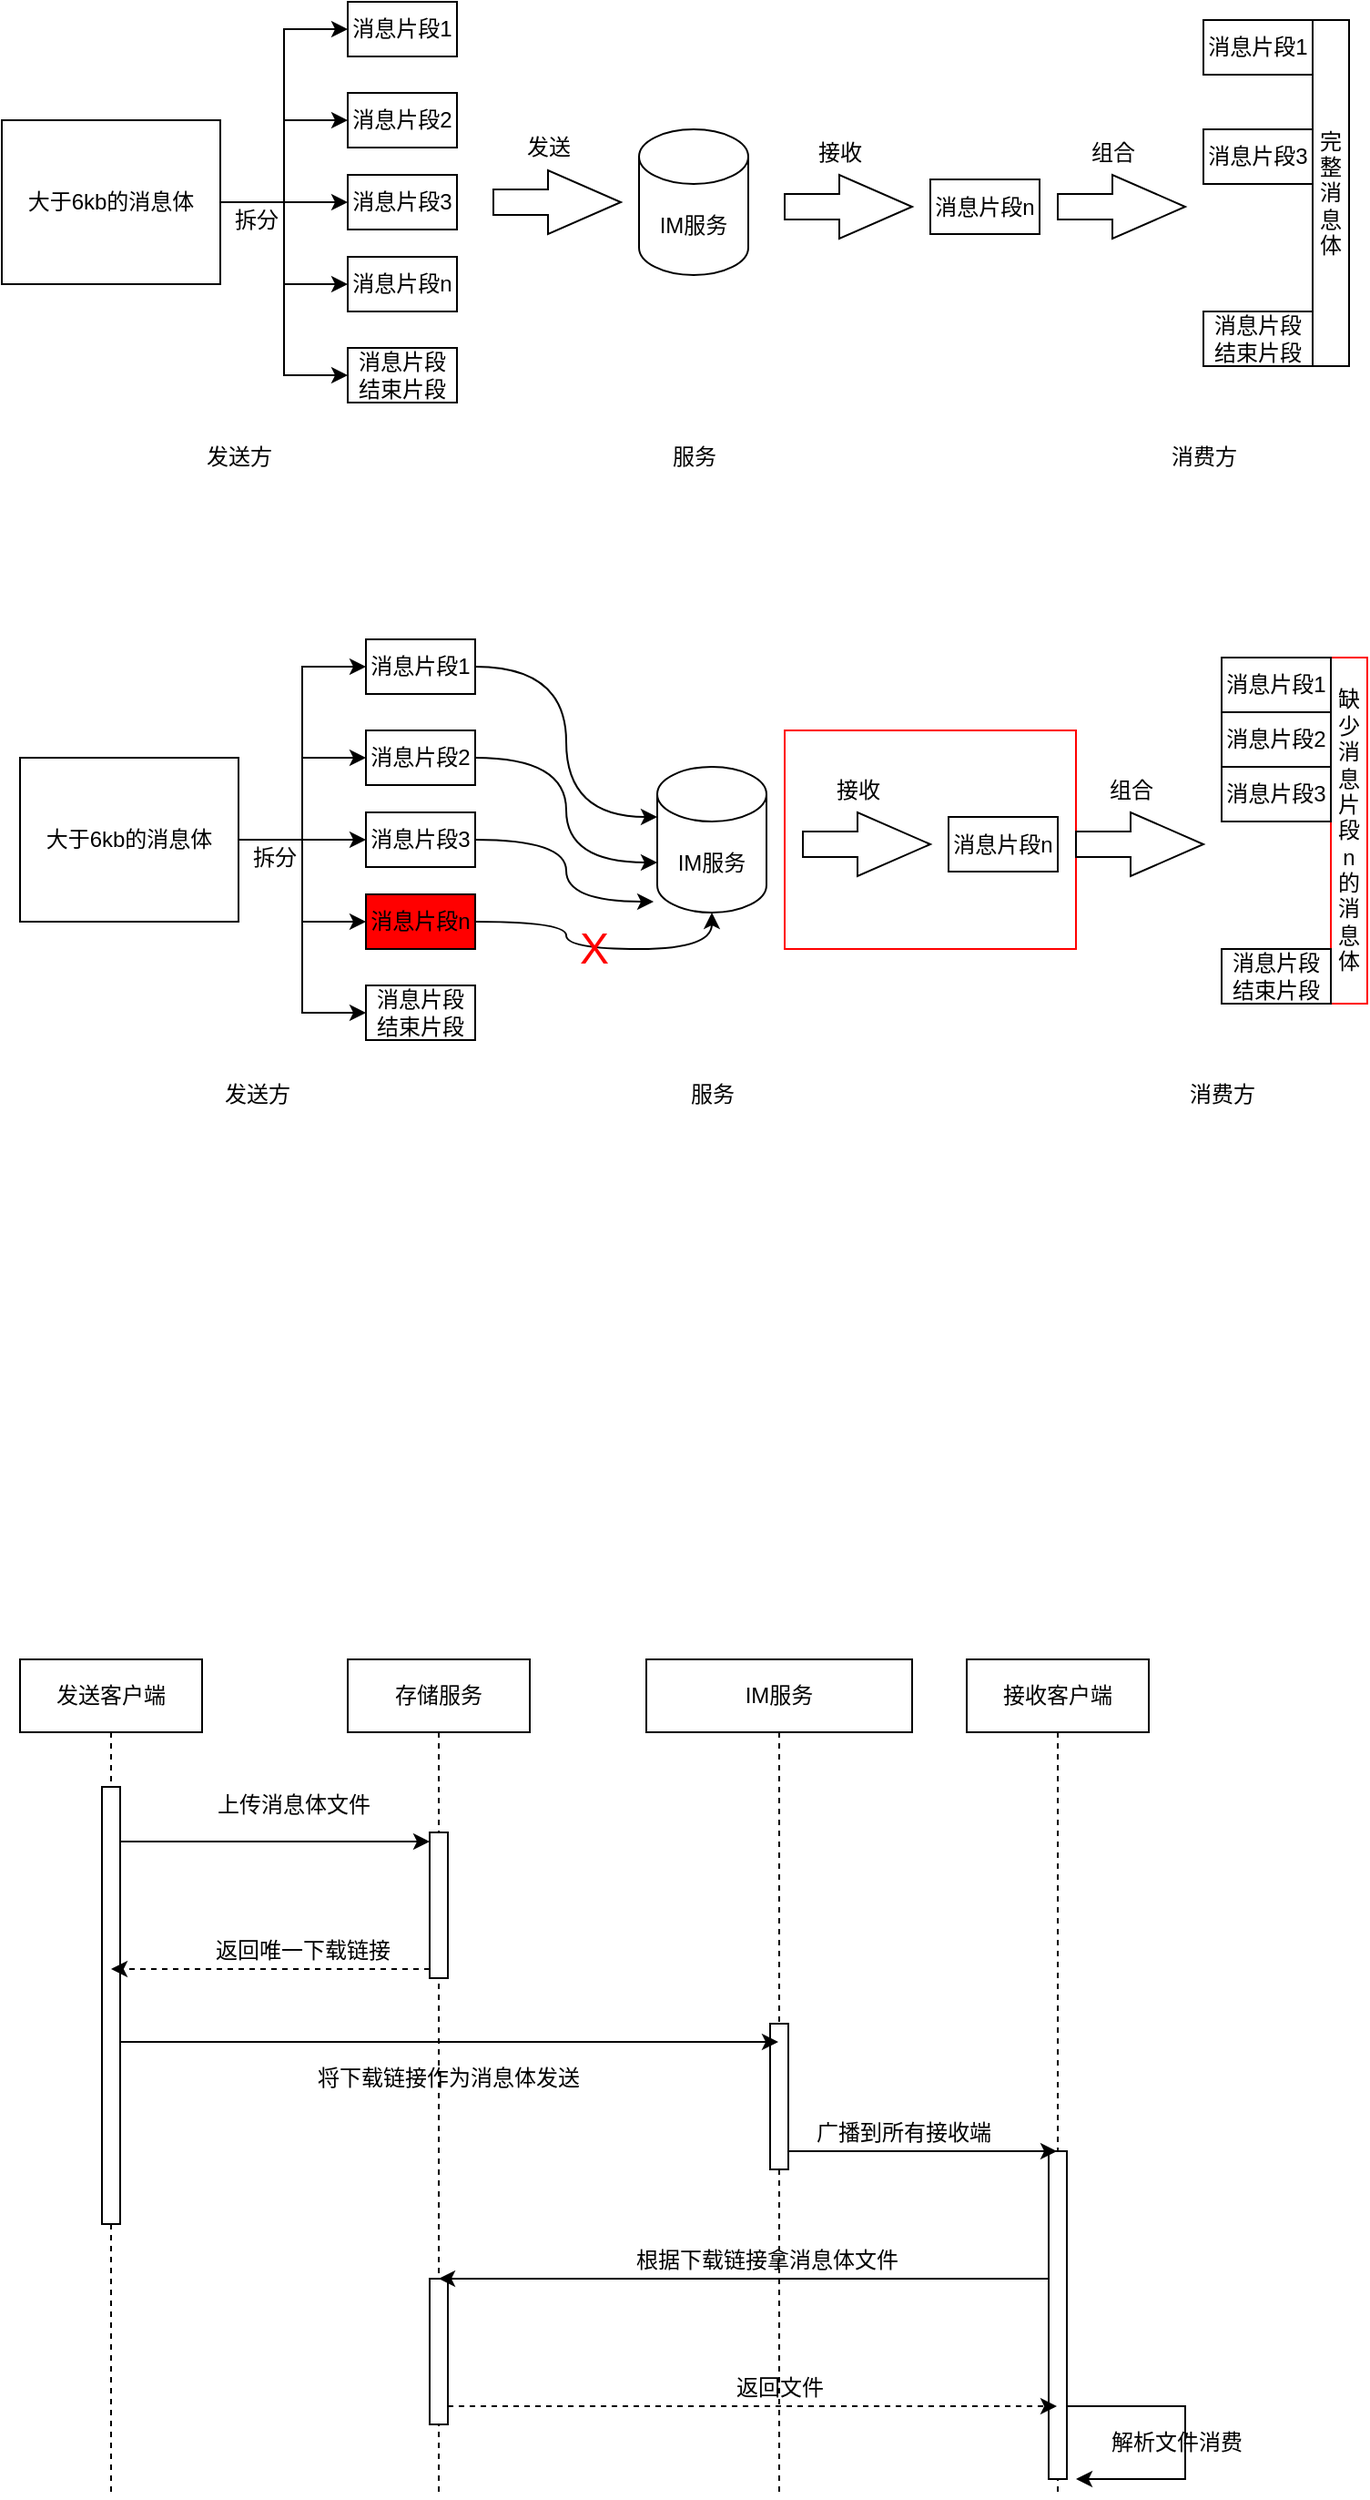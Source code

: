<mxfile version="14.9.0" type="github">
  <diagram id="UZE03G0BqMUAxh_gwTr7" name="Page-1">
    <mxGraphModel dx="1426" dy="826" grid="1" gridSize="10" guides="1" tooltips="1" connect="1" arrows="1" fold="1" page="1" pageScale="1" pageWidth="827" pageHeight="1169" math="0" shadow="0">
      <root>
        <mxCell id="0" />
        <mxCell id="1" parent="0" />
        <mxCell id="NFHJqEvnJZdB59KvZJz6-86" value="" style="rounded=0;whiteSpace=wrap;html=1;strokeColor=#FF0000;" vertex="1" parent="1">
          <mxGeometry x="440" y="690" width="160" height="120" as="geometry" />
        </mxCell>
        <mxCell id="NFHJqEvnJZdB59KvZJz6-7" style="edgeStyle=orthogonalEdgeStyle;rounded=0;orthogonalLoop=1;jettySize=auto;html=1;entryX=0;entryY=0.5;entryDx=0;entryDy=0;" edge="1" parent="1" source="NFHJqEvnJZdB59KvZJz6-1" target="NFHJqEvnJZdB59KvZJz6-2">
          <mxGeometry relative="1" as="geometry" />
        </mxCell>
        <mxCell id="NFHJqEvnJZdB59KvZJz6-8" style="edgeStyle=orthogonalEdgeStyle;rounded=0;orthogonalLoop=1;jettySize=auto;html=1;entryX=0;entryY=0.5;entryDx=0;entryDy=0;" edge="1" parent="1" source="NFHJqEvnJZdB59KvZJz6-1" target="NFHJqEvnJZdB59KvZJz6-3">
          <mxGeometry relative="1" as="geometry" />
        </mxCell>
        <mxCell id="NFHJqEvnJZdB59KvZJz6-9" style="edgeStyle=orthogonalEdgeStyle;rounded=0;orthogonalLoop=1;jettySize=auto;html=1;entryX=0;entryY=0.5;entryDx=0;entryDy=0;" edge="1" parent="1" source="NFHJqEvnJZdB59KvZJz6-1" target="NFHJqEvnJZdB59KvZJz6-4">
          <mxGeometry relative="1" as="geometry" />
        </mxCell>
        <mxCell id="NFHJqEvnJZdB59KvZJz6-10" style="edgeStyle=orthogonalEdgeStyle;rounded=0;orthogonalLoop=1;jettySize=auto;html=1;entryX=0;entryY=0.5;entryDx=0;entryDy=0;" edge="1" parent="1" source="NFHJqEvnJZdB59KvZJz6-1" target="NFHJqEvnJZdB59KvZJz6-5">
          <mxGeometry relative="1" as="geometry" />
        </mxCell>
        <mxCell id="NFHJqEvnJZdB59KvZJz6-11" style="edgeStyle=orthogonalEdgeStyle;rounded=0;orthogonalLoop=1;jettySize=auto;html=1;entryX=0;entryY=0.5;entryDx=0;entryDy=0;" edge="1" parent="1" source="NFHJqEvnJZdB59KvZJz6-1" target="NFHJqEvnJZdB59KvZJz6-6">
          <mxGeometry relative="1" as="geometry" />
        </mxCell>
        <mxCell id="NFHJqEvnJZdB59KvZJz6-1" value="大于6kb的消息体" style="rounded=0;whiteSpace=wrap;html=1;" vertex="1" parent="1">
          <mxGeometry x="10" y="355" width="120" height="90" as="geometry" />
        </mxCell>
        <mxCell id="NFHJqEvnJZdB59KvZJz6-2" value="消息片段1" style="rounded=0;whiteSpace=wrap;html=1;" vertex="1" parent="1">
          <mxGeometry x="200" y="290" width="60" height="30" as="geometry" />
        </mxCell>
        <mxCell id="NFHJqEvnJZdB59KvZJz6-3" value="消息片段2" style="rounded=0;whiteSpace=wrap;html=1;" vertex="1" parent="1">
          <mxGeometry x="200" y="340" width="60" height="30" as="geometry" />
        </mxCell>
        <mxCell id="NFHJqEvnJZdB59KvZJz6-4" value="消息片段3" style="rounded=0;whiteSpace=wrap;html=1;" vertex="1" parent="1">
          <mxGeometry x="200" y="385" width="60" height="30" as="geometry" />
        </mxCell>
        <mxCell id="NFHJqEvnJZdB59KvZJz6-5" value="消息片段n" style="rounded=0;whiteSpace=wrap;html=1;" vertex="1" parent="1">
          <mxGeometry x="200" y="430" width="60" height="30" as="geometry" />
        </mxCell>
        <mxCell id="NFHJqEvnJZdB59KvZJz6-6" value="消息片段&lt;br&gt;结束片段" style="rounded=0;whiteSpace=wrap;html=1;" vertex="1" parent="1">
          <mxGeometry x="200" y="480" width="60" height="30" as="geometry" />
        </mxCell>
        <mxCell id="NFHJqEvnJZdB59KvZJz6-12" value="拆分" style="text;html=1;strokeColor=none;fillColor=none;align=center;verticalAlign=middle;whiteSpace=wrap;rounded=0;" vertex="1" parent="1">
          <mxGeometry x="130" y="400" width="40" height="20" as="geometry" />
        </mxCell>
        <mxCell id="NFHJqEvnJZdB59KvZJz6-16" value="IM服务" style="shape=cylinder3;whiteSpace=wrap;html=1;boundedLbl=1;backgroundOutline=1;size=15;" vertex="1" parent="1">
          <mxGeometry x="360" y="360" width="60" height="80" as="geometry" />
        </mxCell>
        <mxCell id="NFHJqEvnJZdB59KvZJz6-18" value="" style="html=1;shadow=0;dashed=0;align=center;verticalAlign=middle;shape=mxgraph.arrows2.arrow;dy=0.6;dx=40;notch=0;" vertex="1" parent="1">
          <mxGeometry x="280" y="382.5" width="70" height="35" as="geometry" />
        </mxCell>
        <mxCell id="NFHJqEvnJZdB59KvZJz6-19" value="发送" style="text;html=1;align=center;verticalAlign=middle;resizable=0;points=[];autosize=1;strokeColor=none;" vertex="1" parent="1">
          <mxGeometry x="290" y="360" width="40" height="20" as="geometry" />
        </mxCell>
        <mxCell id="NFHJqEvnJZdB59KvZJz6-23" value="" style="html=1;shadow=0;dashed=0;align=center;verticalAlign=middle;shape=mxgraph.arrows2.arrow;dy=0.6;dx=40;notch=0;" vertex="1" parent="1">
          <mxGeometry x="440" y="385" width="70" height="35" as="geometry" />
        </mxCell>
        <mxCell id="NFHJqEvnJZdB59KvZJz6-24" value="接收" style="text;html=1;align=center;verticalAlign=middle;resizable=0;points=[];autosize=1;strokeColor=none;" vertex="1" parent="1">
          <mxGeometry x="450" y="362.5" width="40" height="20" as="geometry" />
        </mxCell>
        <mxCell id="NFHJqEvnJZdB59KvZJz6-37" value="完整消息体" style="rounded=0;whiteSpace=wrap;html=1;" vertex="1" parent="1">
          <mxGeometry x="730" y="300" width="20" height="190" as="geometry" />
        </mxCell>
        <mxCell id="NFHJqEvnJZdB59KvZJz6-38" value="消息片段1" style="rounded=0;whiteSpace=wrap;html=1;" vertex="1" parent="1">
          <mxGeometry x="670" y="300" width="60" height="30" as="geometry" />
        </mxCell>
        <mxCell id="NFHJqEvnJZdB59KvZJz6-39" value="消息片段3" style="rounded=0;whiteSpace=wrap;html=1;" vertex="1" parent="1">
          <mxGeometry x="670" y="360" width="60" height="30" as="geometry" />
        </mxCell>
        <mxCell id="NFHJqEvnJZdB59KvZJz6-41" value="消息片段&lt;br&gt;结束片段" style="rounded=0;whiteSpace=wrap;html=1;" vertex="1" parent="1">
          <mxGeometry x="670" y="460" width="60" height="30" as="geometry" />
        </mxCell>
        <mxCell id="NFHJqEvnJZdB59KvZJz6-42" value="消息片段n" style="rounded=0;whiteSpace=wrap;html=1;" vertex="1" parent="1">
          <mxGeometry x="520" y="387.5" width="60" height="30" as="geometry" />
        </mxCell>
        <mxCell id="NFHJqEvnJZdB59KvZJz6-45" value="发送方" style="text;html=1;align=center;verticalAlign=middle;resizable=0;points=[];autosize=1;strokeColor=none;" vertex="1" parent="1">
          <mxGeometry x="115" y="530" width="50" height="20" as="geometry" />
        </mxCell>
        <mxCell id="NFHJqEvnJZdB59KvZJz6-46" value="消费方" style="text;html=1;align=center;verticalAlign=middle;resizable=0;points=[];autosize=1;strokeColor=none;" vertex="1" parent="1">
          <mxGeometry x="645" y="530" width="50" height="20" as="geometry" />
        </mxCell>
        <mxCell id="NFHJqEvnJZdB59KvZJz6-47" value="服务" style="text;html=1;align=center;verticalAlign=middle;resizable=0;points=[];autosize=1;strokeColor=none;" vertex="1" parent="1">
          <mxGeometry x="370" y="530" width="40" height="20" as="geometry" />
        </mxCell>
        <mxCell id="NFHJqEvnJZdB59KvZJz6-48" value="" style="html=1;shadow=0;dashed=0;align=center;verticalAlign=middle;shape=mxgraph.arrows2.arrow;dy=0.6;dx=40;notch=0;" vertex="1" parent="1">
          <mxGeometry x="590" y="385" width="70" height="35" as="geometry" />
        </mxCell>
        <mxCell id="NFHJqEvnJZdB59KvZJz6-49" value="组合" style="text;html=1;align=center;verticalAlign=middle;resizable=0;points=[];autosize=1;strokeColor=none;" vertex="1" parent="1">
          <mxGeometry x="600" y="362.5" width="40" height="20" as="geometry" />
        </mxCell>
        <mxCell id="NFHJqEvnJZdB59KvZJz6-50" style="edgeStyle=orthogonalEdgeStyle;rounded=0;orthogonalLoop=1;jettySize=auto;html=1;entryX=0;entryY=0.5;entryDx=0;entryDy=0;" edge="1" parent="1" source="NFHJqEvnJZdB59KvZJz6-55" target="NFHJqEvnJZdB59KvZJz6-56">
          <mxGeometry relative="1" as="geometry" />
        </mxCell>
        <mxCell id="NFHJqEvnJZdB59KvZJz6-51" style="edgeStyle=orthogonalEdgeStyle;rounded=0;orthogonalLoop=1;jettySize=auto;html=1;entryX=0;entryY=0.5;entryDx=0;entryDy=0;" edge="1" parent="1" source="NFHJqEvnJZdB59KvZJz6-55" target="NFHJqEvnJZdB59KvZJz6-57">
          <mxGeometry relative="1" as="geometry" />
        </mxCell>
        <mxCell id="NFHJqEvnJZdB59KvZJz6-52" style="edgeStyle=orthogonalEdgeStyle;rounded=0;orthogonalLoop=1;jettySize=auto;html=1;entryX=0;entryY=0.5;entryDx=0;entryDy=0;" edge="1" parent="1" source="NFHJqEvnJZdB59KvZJz6-55" target="NFHJqEvnJZdB59KvZJz6-58">
          <mxGeometry relative="1" as="geometry" />
        </mxCell>
        <mxCell id="NFHJqEvnJZdB59KvZJz6-53" style="edgeStyle=orthogonalEdgeStyle;rounded=0;orthogonalLoop=1;jettySize=auto;html=1;entryX=0;entryY=0.5;entryDx=0;entryDy=0;" edge="1" parent="1" source="NFHJqEvnJZdB59KvZJz6-55" target="NFHJqEvnJZdB59KvZJz6-59">
          <mxGeometry relative="1" as="geometry" />
        </mxCell>
        <mxCell id="NFHJqEvnJZdB59KvZJz6-54" style="edgeStyle=orthogonalEdgeStyle;rounded=0;orthogonalLoop=1;jettySize=auto;html=1;entryX=0;entryY=0.5;entryDx=0;entryDy=0;" edge="1" parent="1" source="NFHJqEvnJZdB59KvZJz6-55" target="NFHJqEvnJZdB59KvZJz6-60">
          <mxGeometry relative="1" as="geometry" />
        </mxCell>
        <mxCell id="NFHJqEvnJZdB59KvZJz6-55" value="大于6kb的消息体" style="rounded=0;whiteSpace=wrap;html=1;" vertex="1" parent="1">
          <mxGeometry x="20" y="705" width="120" height="90" as="geometry" />
        </mxCell>
        <mxCell id="NFHJqEvnJZdB59KvZJz6-78" style="edgeStyle=orthogonalEdgeStyle;rounded=0;orthogonalLoop=1;jettySize=auto;html=1;exitX=1;exitY=0.5;exitDx=0;exitDy=0;entryX=0;entryY=0;entryDx=0;entryDy=27.5;entryPerimeter=0;curved=1;" edge="1" parent="1" source="NFHJqEvnJZdB59KvZJz6-56" target="NFHJqEvnJZdB59KvZJz6-62">
          <mxGeometry relative="1" as="geometry" />
        </mxCell>
        <mxCell id="NFHJqEvnJZdB59KvZJz6-56" value="消息片段1" style="rounded=0;whiteSpace=wrap;html=1;" vertex="1" parent="1">
          <mxGeometry x="210" y="640" width="60" height="30" as="geometry" />
        </mxCell>
        <mxCell id="NFHJqEvnJZdB59KvZJz6-79" style="edgeStyle=orthogonalEdgeStyle;curved=1;rounded=0;orthogonalLoop=1;jettySize=auto;html=1;entryX=0;entryY=0;entryDx=0;entryDy=52.5;entryPerimeter=0;" edge="1" parent="1" source="NFHJqEvnJZdB59KvZJz6-57" target="NFHJqEvnJZdB59KvZJz6-62">
          <mxGeometry relative="1" as="geometry" />
        </mxCell>
        <mxCell id="NFHJqEvnJZdB59KvZJz6-57" value="消息片段2" style="rounded=0;whiteSpace=wrap;html=1;" vertex="1" parent="1">
          <mxGeometry x="210" y="690" width="60" height="30" as="geometry" />
        </mxCell>
        <mxCell id="NFHJqEvnJZdB59KvZJz6-80" style="edgeStyle=orthogonalEdgeStyle;curved=1;rounded=0;orthogonalLoop=1;jettySize=auto;html=1;entryX=-0.033;entryY=0.925;entryDx=0;entryDy=0;entryPerimeter=0;" edge="1" parent="1" source="NFHJqEvnJZdB59KvZJz6-58" target="NFHJqEvnJZdB59KvZJz6-62">
          <mxGeometry relative="1" as="geometry" />
        </mxCell>
        <mxCell id="NFHJqEvnJZdB59KvZJz6-58" value="消息片段3" style="rounded=0;whiteSpace=wrap;html=1;" vertex="1" parent="1">
          <mxGeometry x="210" y="735" width="60" height="30" as="geometry" />
        </mxCell>
        <mxCell id="NFHJqEvnJZdB59KvZJz6-81" style="edgeStyle=orthogonalEdgeStyle;curved=1;rounded=0;orthogonalLoop=1;jettySize=auto;html=1;entryX=0.5;entryY=1;entryDx=0;entryDy=0;entryPerimeter=0;fillColor=#FF0000;" edge="1" parent="1" source="NFHJqEvnJZdB59KvZJz6-59" target="NFHJqEvnJZdB59KvZJz6-62">
          <mxGeometry relative="1" as="geometry" />
        </mxCell>
        <mxCell id="NFHJqEvnJZdB59KvZJz6-59" value="消息片段n" style="rounded=0;whiteSpace=wrap;html=1;fillColor=#FF0000;" vertex="1" parent="1">
          <mxGeometry x="210" y="780" width="60" height="30" as="geometry" />
        </mxCell>
        <mxCell id="NFHJqEvnJZdB59KvZJz6-60" value="消息片段&lt;br&gt;结束片段" style="rounded=0;whiteSpace=wrap;html=1;" vertex="1" parent="1">
          <mxGeometry x="210" y="830" width="60" height="30" as="geometry" />
        </mxCell>
        <mxCell id="NFHJqEvnJZdB59KvZJz6-61" value="拆分" style="text;html=1;strokeColor=none;fillColor=none;align=center;verticalAlign=middle;whiteSpace=wrap;rounded=0;" vertex="1" parent="1">
          <mxGeometry x="140" y="750" width="40" height="20" as="geometry" />
        </mxCell>
        <mxCell id="NFHJqEvnJZdB59KvZJz6-62" value="IM服务" style="shape=cylinder3;whiteSpace=wrap;html=1;boundedLbl=1;backgroundOutline=1;size=15;" vertex="1" parent="1">
          <mxGeometry x="370" y="710" width="60" height="80" as="geometry" />
        </mxCell>
        <mxCell id="NFHJqEvnJZdB59KvZJz6-65" value="" style="html=1;shadow=0;dashed=0;align=center;verticalAlign=middle;shape=mxgraph.arrows2.arrow;dy=0.6;dx=40;notch=0;" vertex="1" parent="1">
          <mxGeometry x="450" y="735" width="70" height="35" as="geometry" />
        </mxCell>
        <mxCell id="NFHJqEvnJZdB59KvZJz6-66" value="接收" style="text;html=1;align=center;verticalAlign=middle;resizable=0;points=[];autosize=1;strokeColor=none;" vertex="1" parent="1">
          <mxGeometry x="460" y="712.5" width="40" height="20" as="geometry" />
        </mxCell>
        <mxCell id="NFHJqEvnJZdB59KvZJz6-67" value="缺少消息片段n的消息体" style="rounded=0;whiteSpace=wrap;html=1;strokeColor=#FF0000;" vertex="1" parent="1">
          <mxGeometry x="740" y="650" width="20" height="190" as="geometry" />
        </mxCell>
        <mxCell id="NFHJqEvnJZdB59KvZJz6-68" value="消息片段1" style="rounded=0;whiteSpace=wrap;html=1;" vertex="1" parent="1">
          <mxGeometry x="680" y="650" width="60" height="30" as="geometry" />
        </mxCell>
        <mxCell id="NFHJqEvnJZdB59KvZJz6-69" value="消息片段3" style="rounded=0;whiteSpace=wrap;html=1;" vertex="1" parent="1">
          <mxGeometry x="680" y="710" width="60" height="30" as="geometry" />
        </mxCell>
        <mxCell id="NFHJqEvnJZdB59KvZJz6-70" value="消息片段&lt;br&gt;结束片段" style="rounded=0;whiteSpace=wrap;html=1;" vertex="1" parent="1">
          <mxGeometry x="680" y="810" width="60" height="30" as="geometry" />
        </mxCell>
        <mxCell id="NFHJqEvnJZdB59KvZJz6-71" value="消息片段n" style="rounded=0;whiteSpace=wrap;html=1;" vertex="1" parent="1">
          <mxGeometry x="530" y="737.5" width="60" height="30" as="geometry" />
        </mxCell>
        <mxCell id="NFHJqEvnJZdB59KvZJz6-72" value="发送方" style="text;html=1;align=center;verticalAlign=middle;resizable=0;points=[];autosize=1;strokeColor=none;" vertex="1" parent="1">
          <mxGeometry x="125" y="880" width="50" height="20" as="geometry" />
        </mxCell>
        <mxCell id="NFHJqEvnJZdB59KvZJz6-73" value="消费方" style="text;html=1;align=center;verticalAlign=middle;resizable=0;points=[];autosize=1;strokeColor=none;" vertex="1" parent="1">
          <mxGeometry x="655" y="880" width="50" height="20" as="geometry" />
        </mxCell>
        <mxCell id="NFHJqEvnJZdB59KvZJz6-74" value="服务" style="text;html=1;align=center;verticalAlign=middle;resizable=0;points=[];autosize=1;strokeColor=none;" vertex="1" parent="1">
          <mxGeometry x="380" y="880" width="40" height="20" as="geometry" />
        </mxCell>
        <mxCell id="NFHJqEvnJZdB59KvZJz6-75" value="" style="html=1;shadow=0;dashed=0;align=center;verticalAlign=middle;shape=mxgraph.arrows2.arrow;dy=0.6;dx=40;notch=0;" vertex="1" parent="1">
          <mxGeometry x="600" y="735" width="70" height="35" as="geometry" />
        </mxCell>
        <mxCell id="NFHJqEvnJZdB59KvZJz6-76" value="组合" style="text;html=1;align=center;verticalAlign=middle;resizable=0;points=[];autosize=1;strokeColor=none;" vertex="1" parent="1">
          <mxGeometry x="610" y="712.5" width="40" height="20" as="geometry" />
        </mxCell>
        <mxCell id="NFHJqEvnJZdB59KvZJz6-82" value="&lt;font style=&quot;font-size: 24px&quot; color=&quot;#ff0000&quot;&gt;X&lt;/font&gt;" style="text;html=1;align=center;verticalAlign=middle;resizable=0;points=[];autosize=1;strokeColor=none;" vertex="1" parent="1">
          <mxGeometry x="320" y="800" width="30" height="20" as="geometry" />
        </mxCell>
        <mxCell id="NFHJqEvnJZdB59KvZJz6-83" value="消息片段2" style="rounded=0;whiteSpace=wrap;html=1;" vertex="1" parent="1">
          <mxGeometry x="680" y="680" width="60" height="30" as="geometry" />
        </mxCell>
        <mxCell id="NFHJqEvnJZdB59KvZJz6-90" value="发送客户端" style="shape=umlLifeline;perimeter=lifelinePerimeter;whiteSpace=wrap;html=1;container=1;collapsible=0;recursiveResize=0;outlineConnect=0;strokeColor=#000000;fillColor=#FFFFFF;" vertex="1" parent="1">
          <mxGeometry x="20" y="1200" width="100" height="460" as="geometry" />
        </mxCell>
        <mxCell id="NFHJqEvnJZdB59KvZJz6-96" value="" style="html=1;points=[];perimeter=orthogonalPerimeter;strokeColor=#000000;fillColor=#FFFFFF;" vertex="1" parent="NFHJqEvnJZdB59KvZJz6-90">
          <mxGeometry x="45" y="70" width="10" height="240" as="geometry" />
        </mxCell>
        <mxCell id="NFHJqEvnJZdB59KvZJz6-93" value="存储服务" style="shape=umlLifeline;perimeter=lifelinePerimeter;whiteSpace=wrap;html=1;container=1;collapsible=0;recursiveResize=0;outlineConnect=0;strokeColor=#000000;fillColor=#FFFFFF;" vertex="1" parent="1">
          <mxGeometry x="200" y="1200" width="100" height="460" as="geometry" />
        </mxCell>
        <mxCell id="NFHJqEvnJZdB59KvZJz6-97" value="" style="html=1;points=[];perimeter=orthogonalPerimeter;strokeColor=#000000;fillColor=#FFFFFF;" vertex="1" parent="NFHJqEvnJZdB59KvZJz6-93">
          <mxGeometry x="45" y="95" width="10" height="80" as="geometry" />
        </mxCell>
        <mxCell id="NFHJqEvnJZdB59KvZJz6-109" value="" style="html=1;points=[];perimeter=orthogonalPerimeter;strokeColor=#000000;fillColor=#FFFFFF;" vertex="1" parent="NFHJqEvnJZdB59KvZJz6-93">
          <mxGeometry x="45" y="340" width="10" height="80" as="geometry" />
        </mxCell>
        <mxCell id="NFHJqEvnJZdB59KvZJz6-94" value="IM服务" style="shape=umlLifeline;perimeter=lifelinePerimeter;whiteSpace=wrap;html=1;container=1;collapsible=0;recursiveResize=0;outlineConnect=0;strokeColor=#000000;fillColor=#FFFFFF;" vertex="1" parent="1">
          <mxGeometry x="364" y="1200" width="146" height="460" as="geometry" />
        </mxCell>
        <mxCell id="NFHJqEvnJZdB59KvZJz6-103" value="" style="html=1;points=[];perimeter=orthogonalPerimeter;strokeColor=#000000;fillColor=#FFFFFF;" vertex="1" parent="NFHJqEvnJZdB59KvZJz6-94">
          <mxGeometry x="68" y="200" width="10" height="80" as="geometry" />
        </mxCell>
        <mxCell id="NFHJqEvnJZdB59KvZJz6-111" value="根据下载链接拿消息体文件" style="text;html=1;align=center;verticalAlign=middle;resizable=0;points=[];autosize=1;strokeColor=none;" vertex="1" parent="NFHJqEvnJZdB59KvZJz6-94">
          <mxGeometry x="-14" y="320" width="160" height="20" as="geometry" />
        </mxCell>
        <mxCell id="NFHJqEvnJZdB59KvZJz6-95" value="接收客户端" style="shape=umlLifeline;perimeter=lifelinePerimeter;whiteSpace=wrap;html=1;container=1;collapsible=0;recursiveResize=0;outlineConnect=0;strokeColor=#000000;fillColor=#FFFFFF;" vertex="1" parent="1">
          <mxGeometry x="540" y="1200" width="100" height="460" as="geometry" />
        </mxCell>
        <mxCell id="NFHJqEvnJZdB59KvZJz6-99" style="edgeStyle=none;rounded=0;orthogonalLoop=1;jettySize=auto;html=1;fillColor=#FF0000;" edge="1" parent="1" source="NFHJqEvnJZdB59KvZJz6-96" target="NFHJqEvnJZdB59KvZJz6-97">
          <mxGeometry relative="1" as="geometry">
            <Array as="points">
              <mxPoint x="200" y="1300" />
            </Array>
          </mxGeometry>
        </mxCell>
        <mxCell id="NFHJqEvnJZdB59KvZJz6-100" value="上传消息体文件" style="text;html=1;align=center;verticalAlign=middle;resizable=0;points=[];autosize=1;strokeColor=none;" vertex="1" parent="1">
          <mxGeometry x="120" y="1270" width="100" height="20" as="geometry" />
        </mxCell>
        <mxCell id="NFHJqEvnJZdB59KvZJz6-101" style="edgeStyle=none;rounded=0;orthogonalLoop=1;jettySize=auto;html=1;fillColor=#FF0000;dashed=1;" edge="1" parent="1" source="NFHJqEvnJZdB59KvZJz6-97" target="NFHJqEvnJZdB59KvZJz6-90">
          <mxGeometry relative="1" as="geometry">
            <Array as="points">
              <mxPoint x="200" y="1370" />
            </Array>
          </mxGeometry>
        </mxCell>
        <mxCell id="NFHJqEvnJZdB59KvZJz6-102" value="返回唯一下载链接" style="text;html=1;align=center;verticalAlign=middle;resizable=0;points=[];autosize=1;strokeColor=none;" vertex="1" parent="1">
          <mxGeometry x="120" y="1350" width="110" height="20" as="geometry" />
        </mxCell>
        <mxCell id="NFHJqEvnJZdB59KvZJz6-104" style="rounded=0;orthogonalLoop=1;jettySize=auto;html=1;fillColor=#FF0000;" edge="1" parent="1" source="NFHJqEvnJZdB59KvZJz6-96" target="NFHJqEvnJZdB59KvZJz6-94">
          <mxGeometry relative="1" as="geometry">
            <Array as="points">
              <mxPoint x="400" y="1410" />
            </Array>
          </mxGeometry>
        </mxCell>
        <mxCell id="NFHJqEvnJZdB59KvZJz6-105" value="将下载链接作为消息体发送" style="text;html=1;align=center;verticalAlign=middle;resizable=0;points=[];autosize=1;strokeColor=none;" vertex="1" parent="1">
          <mxGeometry x="175" y="1420" width="160" height="20" as="geometry" />
        </mxCell>
        <mxCell id="NFHJqEvnJZdB59KvZJz6-110" style="edgeStyle=none;rounded=0;orthogonalLoop=1;jettySize=auto;html=1;fillColor=#FF0000;" edge="1" parent="1" source="NFHJqEvnJZdB59KvZJz6-106" target="NFHJqEvnJZdB59KvZJz6-93">
          <mxGeometry relative="1" as="geometry">
            <Array as="points">
              <mxPoint x="470" y="1540" />
            </Array>
          </mxGeometry>
        </mxCell>
        <mxCell id="NFHJqEvnJZdB59KvZJz6-112" style="edgeStyle=none;rounded=0;orthogonalLoop=1;jettySize=auto;html=1;fillColor=#FF0000;" edge="1" parent="1" source="NFHJqEvnJZdB59KvZJz6-106" target="NFHJqEvnJZdB59KvZJz6-95">
          <mxGeometry relative="1" as="geometry" />
        </mxCell>
        <mxCell id="NFHJqEvnJZdB59KvZJz6-117" style="edgeStyle=orthogonalEdgeStyle;rounded=0;orthogonalLoop=1;jettySize=auto;html=1;fillColor=#FF0000;" edge="1" parent="1" source="NFHJqEvnJZdB59KvZJz6-106">
          <mxGeometry relative="1" as="geometry">
            <mxPoint x="600" y="1650" as="targetPoint" />
            <Array as="points">
              <mxPoint x="660" y="1610" />
              <mxPoint x="660" y="1650" />
            </Array>
          </mxGeometry>
        </mxCell>
        <mxCell id="NFHJqEvnJZdB59KvZJz6-106" value="" style="html=1;points=[];perimeter=orthogonalPerimeter;strokeColor=#000000;fillColor=#FFFFFF;" vertex="1" parent="1">
          <mxGeometry x="585" y="1470" width="10" height="180" as="geometry" />
        </mxCell>
        <mxCell id="NFHJqEvnJZdB59KvZJz6-107" style="edgeStyle=none;rounded=0;orthogonalLoop=1;jettySize=auto;html=1;fillColor=#FF0000;" edge="1" parent="1" source="NFHJqEvnJZdB59KvZJz6-103" target="NFHJqEvnJZdB59KvZJz6-95">
          <mxGeometry relative="1" as="geometry">
            <Array as="points">
              <mxPoint x="540" y="1470" />
            </Array>
          </mxGeometry>
        </mxCell>
        <mxCell id="NFHJqEvnJZdB59KvZJz6-108" value="广播到所有接收端" style="text;html=1;align=center;verticalAlign=middle;resizable=0;points=[];autosize=1;strokeColor=none;" vertex="1" parent="1">
          <mxGeometry x="450" y="1450" width="110" height="20" as="geometry" />
        </mxCell>
        <mxCell id="NFHJqEvnJZdB59KvZJz6-113" style="edgeStyle=none;rounded=0;orthogonalLoop=1;jettySize=auto;html=1;fillColor=#FF0000;dashed=1;" edge="1" parent="1" source="NFHJqEvnJZdB59KvZJz6-109" target="NFHJqEvnJZdB59KvZJz6-95">
          <mxGeometry relative="1" as="geometry">
            <Array as="points">
              <mxPoint x="490" y="1610" />
            </Array>
          </mxGeometry>
        </mxCell>
        <mxCell id="NFHJqEvnJZdB59KvZJz6-114" value="返回文件" style="text;html=1;align=center;verticalAlign=middle;resizable=0;points=[];autosize=1;strokeColor=none;" vertex="1" parent="1">
          <mxGeometry x="407" y="1590" width="60" height="20" as="geometry" />
        </mxCell>
        <mxCell id="NFHJqEvnJZdB59KvZJz6-118" value="解析文件消费" style="text;html=1;align=center;verticalAlign=middle;resizable=0;points=[];autosize=1;strokeColor=none;" vertex="1" parent="1">
          <mxGeometry x="610" y="1620" width="90" height="20" as="geometry" />
        </mxCell>
      </root>
    </mxGraphModel>
  </diagram>
</mxfile>
